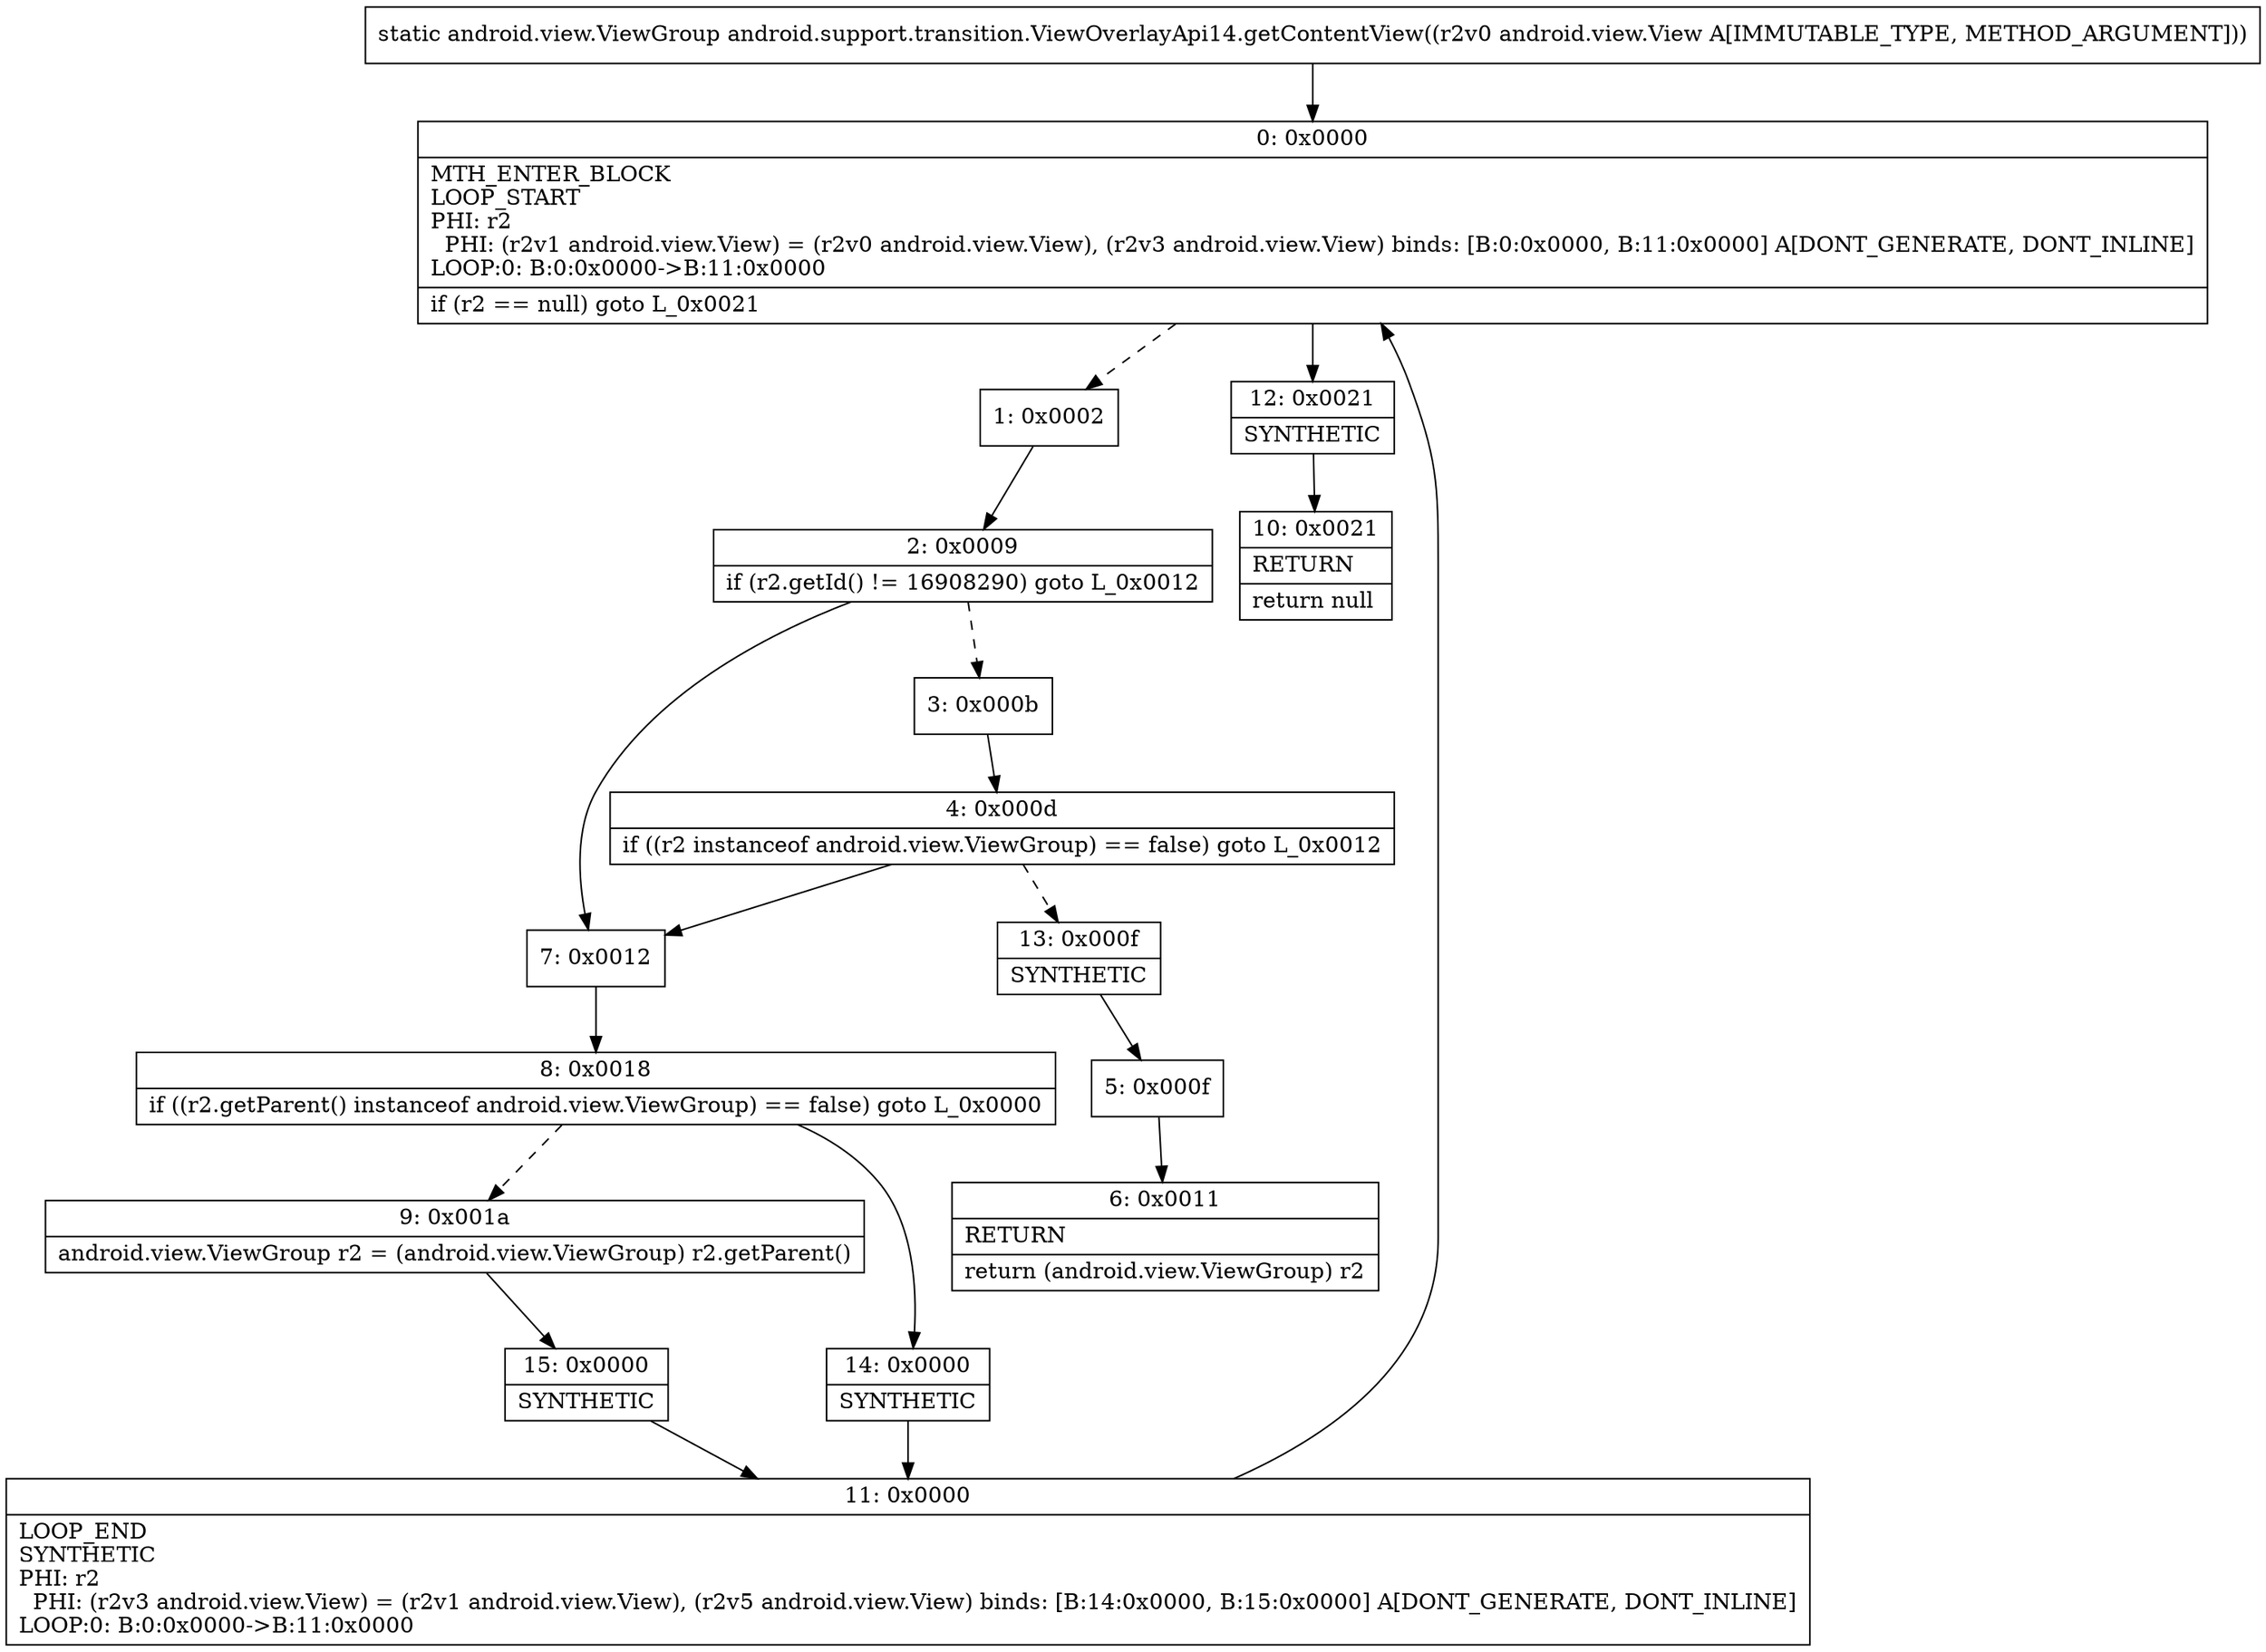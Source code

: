 digraph "CFG forandroid.support.transition.ViewOverlayApi14.getContentView(Landroid\/view\/View;)Landroid\/view\/ViewGroup;" {
Node_0 [shape=record,label="{0\:\ 0x0000|MTH_ENTER_BLOCK\lLOOP_START\lPHI: r2 \l  PHI: (r2v1 android.view.View) = (r2v0 android.view.View), (r2v3 android.view.View) binds: [B:0:0x0000, B:11:0x0000] A[DONT_GENERATE, DONT_INLINE]\lLOOP:0: B:0:0x0000\-\>B:11:0x0000\l|if (r2 == null) goto L_0x0021\l}"];
Node_1 [shape=record,label="{1\:\ 0x0002}"];
Node_2 [shape=record,label="{2\:\ 0x0009|if (r2.getId() != 16908290) goto L_0x0012\l}"];
Node_3 [shape=record,label="{3\:\ 0x000b}"];
Node_4 [shape=record,label="{4\:\ 0x000d|if ((r2 instanceof android.view.ViewGroup) == false) goto L_0x0012\l}"];
Node_5 [shape=record,label="{5\:\ 0x000f}"];
Node_6 [shape=record,label="{6\:\ 0x0011|RETURN\l|return (android.view.ViewGroup) r2\l}"];
Node_7 [shape=record,label="{7\:\ 0x0012}"];
Node_8 [shape=record,label="{8\:\ 0x0018|if ((r2.getParent() instanceof android.view.ViewGroup) == false) goto L_0x0000\l}"];
Node_9 [shape=record,label="{9\:\ 0x001a|android.view.ViewGroup r2 = (android.view.ViewGroup) r2.getParent()\l}"];
Node_10 [shape=record,label="{10\:\ 0x0021|RETURN\l|return null\l}"];
Node_11 [shape=record,label="{11\:\ 0x0000|LOOP_END\lSYNTHETIC\lPHI: r2 \l  PHI: (r2v3 android.view.View) = (r2v1 android.view.View), (r2v5 android.view.View) binds: [B:14:0x0000, B:15:0x0000] A[DONT_GENERATE, DONT_INLINE]\lLOOP:0: B:0:0x0000\-\>B:11:0x0000\l}"];
Node_12 [shape=record,label="{12\:\ 0x0021|SYNTHETIC\l}"];
Node_13 [shape=record,label="{13\:\ 0x000f|SYNTHETIC\l}"];
Node_14 [shape=record,label="{14\:\ 0x0000|SYNTHETIC\l}"];
Node_15 [shape=record,label="{15\:\ 0x0000|SYNTHETIC\l}"];
MethodNode[shape=record,label="{static android.view.ViewGroup android.support.transition.ViewOverlayApi14.getContentView((r2v0 android.view.View A[IMMUTABLE_TYPE, METHOD_ARGUMENT])) }"];
MethodNode -> Node_0;
Node_0 -> Node_1[style=dashed];
Node_0 -> Node_12;
Node_1 -> Node_2;
Node_2 -> Node_3[style=dashed];
Node_2 -> Node_7;
Node_3 -> Node_4;
Node_4 -> Node_7;
Node_4 -> Node_13[style=dashed];
Node_5 -> Node_6;
Node_7 -> Node_8;
Node_8 -> Node_9[style=dashed];
Node_8 -> Node_14;
Node_9 -> Node_15;
Node_11 -> Node_0;
Node_12 -> Node_10;
Node_13 -> Node_5;
Node_14 -> Node_11;
Node_15 -> Node_11;
}

